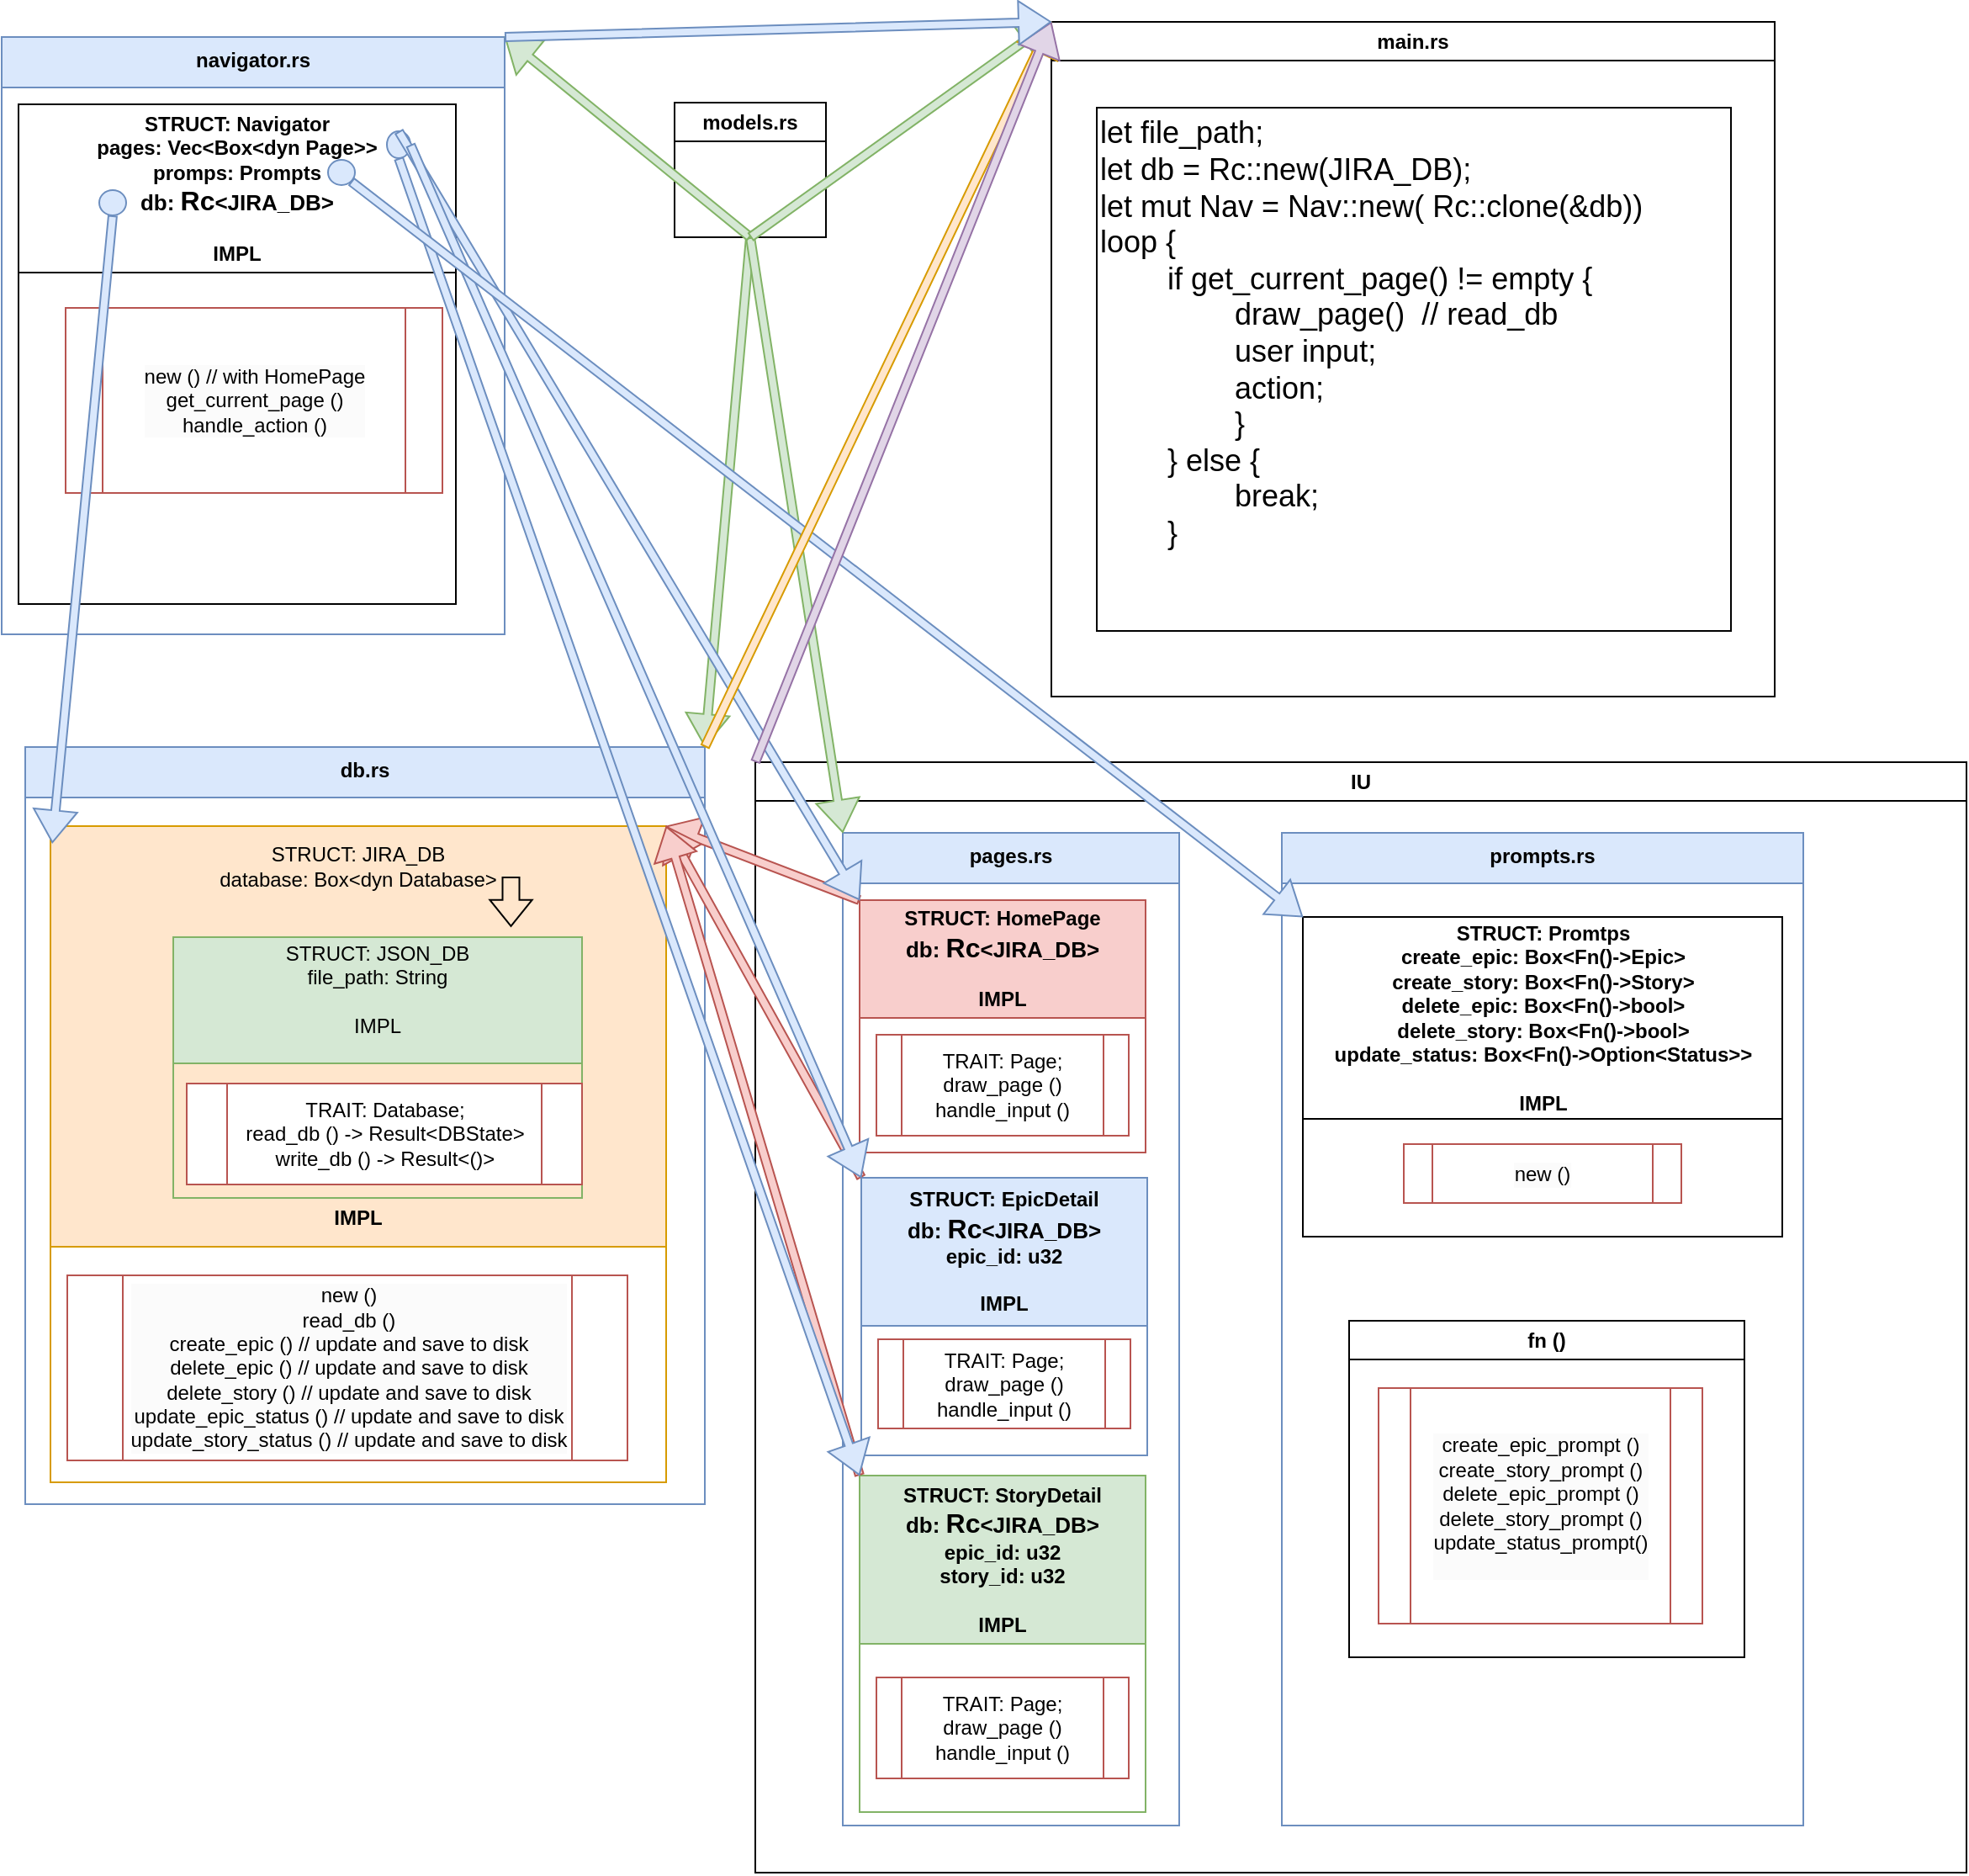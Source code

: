 <mxfile version="24.8.3">
  <diagram name="Page-1" id="rhogTkYvSxt1cELIR85i">
    <mxGraphModel dx="2074" dy="3532" grid="0" gridSize="1" guides="0" tooltips="1" connect="1" arrows="1" fold="1" page="0" pageScale="1" pageWidth="850" pageHeight="1100" math="0" shadow="0">
      <root>
        <mxCell id="0" />
        <mxCell id="1" parent="0" />
        <mxCell id="RtweAaiOnxBnnprJ89-i-14" value="db&lt;span style=&quot;background-color: initial;&quot;&gt;.rs&lt;/span&gt;" style="swimlane;whiteSpace=wrap;html=1;fillColor=#dae8fc;strokeColor=#6c8ebf;startSize=30;align=center;verticalAlign=top;" parent="1" vertex="1">
          <mxGeometry x="67" y="-1736" width="404" height="450" as="geometry">
            <mxRectangle x="287.5" y="100" width="70" height="30" as="alternateBounds" />
          </mxGeometry>
        </mxCell>
        <mxCell id="RtweAaiOnxBnnprJ89-i-12" value="&lt;div&gt;&lt;span style=&quot;background-color: initial;&quot;&gt;STRUCT: JIRA_DB&lt;/span&gt;&lt;/div&gt;&lt;div&gt;&lt;div&gt;database: Box&amp;lt;dyn Database&amp;gt;&lt;/div&gt;&lt;div&gt;&lt;span style=&quot;font-weight: 700;&quot;&gt;&lt;br&gt;&lt;/span&gt;&lt;/div&gt;&lt;div&gt;&lt;span style=&quot;font-weight: 700;&quot;&gt;&lt;br&gt;&lt;/span&gt;&lt;/div&gt;&lt;div&gt;&lt;span style=&quot;font-weight: 700;&quot;&gt;&lt;br&gt;&lt;/span&gt;&lt;/div&gt;&lt;div&gt;&lt;span style=&quot;font-weight: 700;&quot;&gt;&lt;br&gt;&lt;/span&gt;&lt;/div&gt;&lt;div&gt;&lt;span style=&quot;font-weight: 700;&quot;&gt;&lt;br&gt;&lt;/span&gt;&lt;/div&gt;&lt;div&gt;&lt;span style=&quot;font-weight: 700;&quot;&gt;&lt;br&gt;&lt;/span&gt;&lt;/div&gt;&lt;div&gt;&lt;span style=&quot;font-weight: 700;&quot;&gt;&lt;br&gt;&lt;/span&gt;&lt;/div&gt;&lt;div&gt;&lt;span style=&quot;font-weight: 700;&quot;&gt;&lt;br&gt;&lt;/span&gt;&lt;/div&gt;&lt;div&gt;&lt;span style=&quot;font-weight: 700;&quot;&gt;&lt;br&gt;&lt;/span&gt;&lt;/div&gt;&lt;div&gt;&lt;span style=&quot;font-weight: 700;&quot;&gt;&lt;br&gt;&lt;/span&gt;&lt;/div&gt;&lt;div&gt;&lt;span style=&quot;font-weight: 700;&quot;&gt;&lt;br&gt;&lt;/span&gt;&lt;/div&gt;&lt;div&gt;&lt;span style=&quot;font-weight: 700;&quot;&gt;&lt;br&gt;&lt;/span&gt;&lt;/div&gt;&lt;div&gt;&lt;span style=&quot;font-weight: 700;&quot;&gt;&lt;br&gt;&lt;/span&gt;&lt;/div&gt;&lt;div&gt;&lt;span style=&quot;font-weight: 700;&quot;&gt;IMPL&lt;/span&gt;&lt;/div&gt;&lt;/div&gt;" style="swimlane;whiteSpace=wrap;html=1;startSize=250;fillColor=#ffe6cc;strokeColor=#d79b00;fontStyle=0" parent="RtweAaiOnxBnnprJ89-i-14" vertex="1">
          <mxGeometry x="15" y="47" width="366" height="390" as="geometry">
            <mxRectangle x="22.5" y="50" width="210" height="90" as="alternateBounds" />
          </mxGeometry>
        </mxCell>
        <mxCell id="RtweAaiOnxBnnprJ89-i-10" value="&lt;div&gt;&lt;span style=&quot;background-color: initial;&quot;&gt;STRUCT: JSON_DB&lt;/span&gt;&lt;/div&gt;&lt;div&gt;&lt;div&gt;file_path: String&lt;/div&gt;&lt;div&gt;&lt;br&gt;&lt;/div&gt;&lt;div&gt;IMPL&lt;/div&gt;&lt;div&gt;&lt;br style=&quot;&quot;&gt;&lt;/div&gt;&lt;/div&gt;" style="swimlane;whiteSpace=wrap;html=1;startSize=75;fillColor=#d5e8d4;strokeColor=#82b366;fontStyle=0" parent="RtweAaiOnxBnnprJ89-i-12" vertex="1">
          <mxGeometry x="73" y="66" width="243" height="155" as="geometry">
            <mxRectangle x="38.75" y="60" width="150" height="90" as="alternateBounds" />
          </mxGeometry>
        </mxCell>
        <mxCell id="RtweAaiOnxBnnprJ89-i-11" value="&lt;div style=&quot;forced-color-adjust: none; font-family: Helvetica; font-size: 12px; font-style: normal; font-variant-ligatures: normal; font-variant-caps: normal; font-weight: 400; letter-spacing: normal; orphans: 2; text-align: center; text-indent: 0px; text-transform: none; widows: 2; word-spacing: 0px; -webkit-text-stroke-width: 0px; white-space: normal; text-decoration-thickness: initial; text-decoration-style: initial; text-decoration-color: initial;&quot;&gt;TRAIT: Database;&lt;/div&gt;&lt;div style=&quot;forced-color-adjust: none; font-family: Helvetica; font-size: 12px; font-style: normal; font-variant-ligatures: normal; font-variant-caps: normal; font-weight: 400; letter-spacing: normal; orphans: 2; text-align: center; text-indent: 0px; text-transform: none; widows: 2; word-spacing: 0px; -webkit-text-stroke-width: 0px; white-space: normal; text-decoration-thickness: initial; text-decoration-style: initial; text-decoration-color: initial;&quot;&gt;&lt;span style=&quot;forced-color-adjust: none;&quot;&gt;read_db () -&amp;gt;&amp;nbsp;&lt;/span&gt;&lt;span style=&quot;background-color: initial;&quot;&gt;Result&amp;lt;&lt;/span&gt;&lt;span style=&quot;background-color: initial;&quot;&gt;DBState&amp;gt;&lt;/span&gt;&lt;/div&gt;&lt;div style=&quot;forced-color-adjust: none; font-family: Helvetica; font-size: 12px; font-style: normal; font-variant-ligatures: normal; font-variant-caps: normal; font-weight: 400; letter-spacing: normal; orphans: 2; text-align: center; text-indent: 0px; text-transform: none; widows: 2; word-spacing: 0px; -webkit-text-stroke-width: 0px; white-space: normal; text-decoration-thickness: initial; text-decoration-style: initial; text-decoration-color: initial;&quot;&gt;&lt;span style=&quot;forced-color-adjust: none;&quot;&gt;write_db ()&amp;nbsp;&lt;/span&gt;&lt;span style=&quot;background-color: initial;&quot;&gt;-&amp;gt; Result&amp;lt;()&amp;gt;&lt;/span&gt;&lt;/div&gt;" style="shape=process;whiteSpace=wrap;html=1;backgroundOutline=1;fillColor=default;strokeColor=#b85450;fontColor=default;labelBackgroundColor=none;labelBorderColor=none;" parent="RtweAaiOnxBnnprJ89-i-10" vertex="1">
          <mxGeometry x="8" y="87" width="235" height="60" as="geometry" />
        </mxCell>
        <mxCell id="RtweAaiOnxBnnprJ89-i-20" value="&lt;div style=&quot;forced-color-adjust: none; color: rgb(0, 0, 0); font-family: Helvetica; font-size: 12px; font-style: normal; font-variant-ligatures: normal; font-variant-caps: normal; font-weight: 400; letter-spacing: normal; orphans: 2; text-align: center; text-indent: 0px; text-transform: none; widows: 2; word-spacing: 0px; -webkit-text-stroke-width: 0px; white-space: normal; background-color: rgb(251, 251, 251); text-decoration-thickness: initial; text-decoration-style: initial; text-decoration-color: initial;&quot;&gt;&lt;span style=&quot;background-color: initial;&quot;&gt;new&amp;nbsp;&lt;/span&gt;&lt;span style=&quot;background-color: initial;&quot;&gt;()&lt;/span&gt;&lt;/div&gt;&lt;div style=&quot;forced-color-adjust: none; color: rgb(0, 0, 0); font-family: Helvetica; font-size: 12px; font-style: normal; font-variant-ligatures: normal; font-variant-caps: normal; font-weight: 400; letter-spacing: normal; orphans: 2; text-align: center; text-indent: 0px; text-transform: none; widows: 2; word-spacing: 0px; -webkit-text-stroke-width: 0px; white-space: normal; background-color: rgb(251, 251, 251); text-decoration-thickness: initial; text-decoration-style: initial; text-decoration-color: initial;&quot;&gt;&lt;span style=&quot;forced-color-adjust: none; background-color: initial;&quot;&gt;read_db&amp;nbsp;&lt;/span&gt;&lt;span style=&quot;background-color: initial;&quot;&gt;()&lt;/span&gt;&lt;/div&gt;&lt;div style=&quot;forced-color-adjust: none; color: rgb(0, 0, 0); font-family: Helvetica; font-size: 12px; font-style: normal; font-variant-ligatures: normal; font-variant-caps: normal; font-weight: 400; letter-spacing: normal; orphans: 2; text-align: center; text-indent: 0px; text-transform: none; widows: 2; word-spacing: 0px; -webkit-text-stroke-width: 0px; white-space: normal; background-color: rgb(251, 251, 251); text-decoration-thickness: initial; text-decoration-style: initial; text-decoration-color: initial;&quot;&gt;&lt;span style=&quot;forced-color-adjust: none; background-color: initial;&quot;&gt;create_epic&amp;nbsp;&lt;/span&gt;&lt;span style=&quot;background-color: initial;&quot;&gt;() // update and save to disk&lt;/span&gt;&lt;/div&gt;&lt;div style=&quot;forced-color-adjust: none; color: rgb(0, 0, 0); font-family: Helvetica; font-size: 12px; font-style: normal; font-variant-ligatures: normal; font-variant-caps: normal; font-weight: 400; letter-spacing: normal; orphans: 2; text-align: center; text-indent: 0px; text-transform: none; widows: 2; word-spacing: 0px; -webkit-text-stroke-width: 0px; white-space: normal; background-color: rgb(251, 251, 251); text-decoration-thickness: initial; text-decoration-style: initial; text-decoration-color: initial;&quot;&gt;&lt;span style=&quot;forced-color-adjust: none; background-color: initial;&quot;&gt;delete_epic&amp;nbsp;&lt;/span&gt;&lt;span style=&quot;background-color: initial;&quot;&gt;() //&amp;nbsp;&lt;/span&gt;&lt;span style=&quot;background-color: initial;&quot;&gt;update and save to disk&lt;/span&gt;&lt;/div&gt;&lt;div style=&quot;forced-color-adjust: none; color: rgb(0, 0, 0); font-family: Helvetica; font-size: 12px; font-style: normal; font-variant-ligatures: normal; font-variant-caps: normal; font-weight: 400; letter-spacing: normal; orphans: 2; text-align: center; text-indent: 0px; text-transform: none; widows: 2; word-spacing: 0px; -webkit-text-stroke-width: 0px; white-space: normal; background-color: rgb(251, 251, 251); text-decoration-thickness: initial; text-decoration-style: initial; text-decoration-color: initial;&quot;&gt;&lt;span style=&quot;forced-color-adjust: none; background-color: initial;&quot;&gt;delete_story&amp;nbsp;&lt;/span&gt;&lt;span style=&quot;background-color: initial;&quot;&gt;() //&amp;nbsp;&lt;/span&gt;&lt;span style=&quot;background-color: initial;&quot;&gt;update and save to disk&lt;/span&gt;&lt;/div&gt;&lt;div style=&quot;forced-color-adjust: none; color: rgb(0, 0, 0); font-family: Helvetica; font-size: 12px; font-style: normal; font-variant-ligatures: normal; font-variant-caps: normal; font-weight: 400; letter-spacing: normal; orphans: 2; text-align: center; text-indent: 0px; text-transform: none; widows: 2; word-spacing: 0px; -webkit-text-stroke-width: 0px; white-space: normal; background-color: rgb(251, 251, 251); text-decoration-thickness: initial; text-decoration-style: initial; text-decoration-color: initial;&quot;&gt;&lt;span style=&quot;forced-color-adjust: none; background-color: initial;&quot;&gt;update_epic_status&amp;nbsp;&lt;/span&gt;&lt;span style=&quot;background-color: initial;&quot;&gt;() //&amp;nbsp;&lt;/span&gt;&lt;span style=&quot;background-color: initial;&quot;&gt;update and save to disk&lt;/span&gt;&lt;/div&gt;&lt;div style=&quot;forced-color-adjust: none; color: rgb(0, 0, 0); font-family: Helvetica; font-size: 12px; font-style: normal; font-variant-ligatures: normal; font-variant-caps: normal; font-weight: 400; letter-spacing: normal; orphans: 2; text-align: center; text-indent: 0px; text-transform: none; widows: 2; word-spacing: 0px; -webkit-text-stroke-width: 0px; white-space: normal; background-color: rgb(251, 251, 251); text-decoration-thickness: initial; text-decoration-style: initial; text-decoration-color: initial;&quot;&gt;&lt;span style=&quot;forced-color-adjust: none; background-color: initial;&quot;&gt;update_story_status&amp;nbsp;&lt;/span&gt;&lt;span style=&quot;background-color: initial;&quot;&gt;()&amp;nbsp;&lt;/span&gt;&lt;span style=&quot;background-color: initial;&quot;&gt;//&amp;nbsp;&lt;/span&gt;&lt;span style=&quot;background-color: initial;&quot;&gt;update and save to disk&lt;/span&gt;&lt;/div&gt;" style="shape=process;whiteSpace=wrap;html=1;backgroundOutline=1;fillColor=none;strokeColor=#b85450;" parent="RtweAaiOnxBnnprJ89-i-12" vertex="1">
          <mxGeometry x="10" y="267" width="333" height="110" as="geometry" />
        </mxCell>
        <mxCell id="RtweAaiOnxBnnprJ89-i-24" value="" style="shape=flexArrow;endArrow=classic;html=1;rounded=0;endWidth=14.167;endSize=4.892;" parent="RtweAaiOnxBnnprJ89-i-12" edge="1">
          <mxGeometry width="50" height="50" relative="1" as="geometry">
            <mxPoint x="273.75" y="30" as="sourcePoint" />
            <mxPoint x="273.75" y="60" as="targetPoint" />
          </mxGeometry>
        </mxCell>
        <mxCell id="RtweAaiOnxBnnprJ89-i-41" value="&lt;span style=&quot;background-color: initial;&quot;&gt;navigator.rs&lt;/span&gt;" style="swimlane;whiteSpace=wrap;html=1;fillColor=#dae8fc;strokeColor=#6c8ebf;startSize=30;align=center;verticalAlign=top;" parent="1" vertex="1">
          <mxGeometry x="53" y="-2158" width="299" height="355" as="geometry">
            <mxRectangle x="287.5" y="100" width="70" height="30" as="alternateBounds" />
          </mxGeometry>
        </mxCell>
        <mxCell id="RtweAaiOnxBnnprJ89-i-42" value="STRUCT: Navigator&lt;div&gt;pages: Vec&amp;lt;Box&amp;lt;dyn Page&amp;gt;&amp;gt;&lt;/div&gt;&lt;div&gt;promps: Prompts&lt;/div&gt;&lt;div style=&quot;&quot;&gt;&lt;span style=&quot;font-size: 13px;&quot;&gt;db: &lt;/span&gt;&lt;font style=&quot;font-size: 16px;&quot;&gt;Rc&lt;/font&gt;&lt;span style=&quot;font-size: 13px;&quot;&gt;&amp;lt;JIRA_DB&amp;gt;&lt;/span&gt;&lt;/div&gt;&lt;div&gt;&lt;br&gt;&lt;/div&gt;&lt;div&gt;IMPL&lt;/div&gt;" style="swimlane;whiteSpace=wrap;html=1;startSize=100;" parent="RtweAaiOnxBnnprJ89-i-41" vertex="1">
          <mxGeometry x="10" y="40" width="260" height="297" as="geometry" />
        </mxCell>
        <mxCell id="HwWQXn4arIi9w6ebfs8w-24" value="" style="ellipse;whiteSpace=wrap;html=1;fillColor=#dae8fc;strokeColor=#6c8ebf;" parent="RtweAaiOnxBnnprJ89-i-42" vertex="1">
          <mxGeometry x="219" y="16" width="14" height="16" as="geometry" />
        </mxCell>
        <mxCell id="HwWQXn4arIi9w6ebfs8w-25" value="" style="ellipse;whiteSpace=wrap;html=1;fillColor=#dae8fc;strokeColor=#6c8ebf;" parent="RtweAaiOnxBnnprJ89-i-42" vertex="1">
          <mxGeometry x="48" y="51" width="16" height="15" as="geometry" />
        </mxCell>
        <mxCell id="HwWQXn4arIi9w6ebfs8w-29" value="" style="ellipse;whiteSpace=wrap;html=1;fillColor=#dae8fc;strokeColor=#6c8ebf;" parent="RtweAaiOnxBnnprJ89-i-42" vertex="1">
          <mxGeometry x="184" y="33" width="16" height="15" as="geometry" />
        </mxCell>
        <mxCell id="HwWQXn4arIi9w6ebfs8w-32" value="&lt;div style=&quot;forced-color-adjust: none; color: rgb(0, 0, 0); font-family: Helvetica; font-size: 12px; font-style: normal; font-variant-ligatures: normal; font-variant-caps: normal; font-weight: 400; letter-spacing: normal; orphans: 2; text-align: center; text-indent: 0px; text-transform: none; widows: 2; word-spacing: 0px; -webkit-text-stroke-width: 0px; white-space: normal; background-color: rgb(251, 251, 251); text-decoration-thickness: initial; text-decoration-style: initial; text-decoration-color: initial;&quot;&gt;&lt;span style=&quot;background-color: initial;&quot;&gt;new&amp;nbsp;&lt;/span&gt;&lt;span style=&quot;background-color: initial;&quot;&gt;() //&amp;nbsp;&lt;/span&gt;&lt;span style=&quot;background-color: initial;&quot;&gt;with HomePage&lt;/span&gt;&lt;/div&gt;&lt;div style=&quot;forced-color-adjust: none; color: rgb(0, 0, 0); font-family: Helvetica; font-size: 12px; font-style: normal; font-variant-ligatures: normal; font-variant-caps: normal; font-weight: 400; letter-spacing: normal; orphans: 2; text-align: center; text-indent: 0px; text-transform: none; widows: 2; word-spacing: 0px; -webkit-text-stroke-width: 0px; white-space: normal; background-color: rgb(251, 251, 251); text-decoration-thickness: initial; text-decoration-style: initial; text-decoration-color: initial;&quot;&gt;&lt;span style=&quot;forced-color-adjust: none; background-color: initial;&quot;&gt;get_current_page&amp;nbsp;&lt;/span&gt;&lt;span style=&quot;background-color: initial;&quot;&gt;()&lt;/span&gt;&lt;/div&gt;&lt;div style=&quot;forced-color-adjust: none; color: rgb(0, 0, 0); font-family: Helvetica; font-size: 12px; font-style: normal; font-variant-ligatures: normal; font-variant-caps: normal; font-weight: 400; letter-spacing: normal; orphans: 2; text-align: center; text-indent: 0px; text-transform: none; widows: 2; word-spacing: 0px; -webkit-text-stroke-width: 0px; white-space: normal; background-color: rgb(251, 251, 251); text-decoration-thickness: initial; text-decoration-style: initial; text-decoration-color: initial;&quot;&gt;&lt;span style=&quot;forced-color-adjust: none; background-color: initial;&quot;&gt;handle_action&amp;nbsp;&lt;/span&gt;&lt;span style=&quot;background-color: initial;&quot;&gt;()&lt;/span&gt;&lt;/div&gt;" style="shape=process;whiteSpace=wrap;html=1;backgroundOutline=1;fillColor=none;strokeColor=#b85450;" parent="RtweAaiOnxBnnprJ89-i-42" vertex="1">
          <mxGeometry x="28" y="121" width="224" height="110" as="geometry" />
        </mxCell>
        <mxCell id="RtweAaiOnxBnnprJ89-i-54" value="IU" style="swimlane;whiteSpace=wrap;html=1;" parent="1" vertex="1">
          <mxGeometry x="501" y="-1727" width="720" height="660" as="geometry" />
        </mxCell>
        <mxCell id="RtweAaiOnxBnnprJ89-i-25" value="&lt;span style=&quot;background-color: initial;&quot;&gt;pages.rs&lt;/span&gt;" style="swimlane;whiteSpace=wrap;html=1;fillColor=#dae8fc;strokeColor=#6c8ebf;startSize=30;align=center;verticalAlign=top;" parent="RtweAaiOnxBnnprJ89-i-54" vertex="1">
          <mxGeometry x="52" y="42" width="200" height="590" as="geometry">
            <mxRectangle x="287.5" y="100" width="70" height="30" as="alternateBounds" />
          </mxGeometry>
        </mxCell>
        <mxCell id="RtweAaiOnxBnnprJ89-i-31" value="STRUCT: HomePage&lt;div style=&quot;&quot;&gt;&lt;span style=&quot;font-size: 13px;&quot;&gt;db: &lt;/span&gt;&lt;font style=&quot;font-size: 16px;&quot;&gt;Rc&lt;/font&gt;&lt;span style=&quot;font-size: 13px;&quot;&gt;&amp;lt;JIRA_DB&amp;gt;&lt;/span&gt;&lt;/div&gt;&lt;div&gt;&lt;br&gt;&lt;/div&gt;&lt;div&gt;IMPL&lt;/div&gt;" style="swimlane;whiteSpace=wrap;html=1;startSize=70;fillColor=#f8cecc;strokeColor=#b85450;" parent="RtweAaiOnxBnnprJ89-i-25" vertex="1">
          <mxGeometry x="10" y="40" width="170" height="150" as="geometry" />
        </mxCell>
        <mxCell id="RtweAaiOnxBnnprJ89-i-32" value="&lt;div style=&quot;forced-color-adjust: none; font-family: Helvetica; font-size: 12px; font-style: normal; font-variant-ligatures: normal; font-variant-caps: normal; font-weight: 400; letter-spacing: normal; orphans: 2; text-align: center; text-indent: 0px; text-transform: none; widows: 2; word-spacing: 0px; -webkit-text-stroke-width: 0px; white-space: normal; text-decoration-thickness: initial; text-decoration-style: initial; text-decoration-color: initial;&quot;&gt;TRAIT: Page;&lt;/div&gt;&lt;div style=&quot;forced-color-adjust: none; font-family: Helvetica; font-size: 12px; font-style: normal; font-variant-ligatures: normal; font-variant-caps: normal; font-weight: 400; letter-spacing: normal; orphans: 2; text-align: center; text-indent: 0px; text-transform: none; widows: 2; word-spacing: 0px; -webkit-text-stroke-width: 0px; white-space: normal; text-decoration-thickness: initial; text-decoration-style: initial; text-decoration-color: initial;&quot;&gt;&lt;span style=&quot;forced-color-adjust: none;&quot;&gt;draw_page ()&lt;/span&gt;&lt;/div&gt;&lt;div style=&quot;forced-color-adjust: none; font-family: Helvetica; font-size: 12px; font-style: normal; font-variant-ligatures: normal; font-variant-caps: normal; font-weight: 400; letter-spacing: normal; orphans: 2; text-align: center; text-indent: 0px; text-transform: none; widows: 2; word-spacing: 0px; -webkit-text-stroke-width: 0px; white-space: normal; text-decoration-thickness: initial; text-decoration-style: initial; text-decoration-color: initial;&quot;&gt;&lt;span style=&quot;forced-color-adjust: none;&quot;&gt;&lt;span style=&quot;background-color: initial;&quot;&gt;handle_input&lt;/span&gt;&amp;nbsp;()&lt;/span&gt;&lt;/div&gt;" style="shape=process;whiteSpace=wrap;html=1;backgroundOutline=1;fillColor=none;strokeColor=#b85450;fontColor=default;labelBackgroundColor=none;labelBorderColor=none;" parent="RtweAaiOnxBnnprJ89-i-31" vertex="1">
          <mxGeometry x="10" y="80" width="150" height="60" as="geometry" />
        </mxCell>
        <mxCell id="RtweAaiOnxBnnprJ89-i-34" value="STRUCT: EpicDetail&lt;div style=&quot;&quot;&gt;&lt;span style=&quot;font-size: 13px;&quot;&gt;db: &lt;/span&gt;&lt;font style=&quot;font-size: 16px;&quot;&gt;Rc&lt;/font&gt;&lt;span style=&quot;font-size: 13px;&quot;&gt;&amp;lt;JIRA_DB&amp;gt;&lt;/span&gt;&lt;/div&gt;&lt;div&gt;epic_id: u32&lt;/div&gt;&lt;div&gt;&lt;br&gt;&lt;/div&gt;&lt;div&gt;IMPL&lt;/div&gt;" style="swimlane;whiteSpace=wrap;html=1;startSize=88;fillColor=#dae8fc;strokeColor=#6c8ebf;" parent="RtweAaiOnxBnnprJ89-i-25" vertex="1">
          <mxGeometry x="11" y="205" width="170" height="165" as="geometry" />
        </mxCell>
        <mxCell id="RtweAaiOnxBnnprJ89-i-35" value="&lt;div style=&quot;forced-color-adjust: none; font-family: Helvetica; font-size: 12px; font-style: normal; font-variant-ligatures: normal; font-variant-caps: normal; font-weight: 400; letter-spacing: normal; orphans: 2; text-align: center; text-indent: 0px; text-transform: none; widows: 2; word-spacing: 0px; -webkit-text-stroke-width: 0px; white-space: normal; text-decoration-thickness: initial; text-decoration-style: initial; text-decoration-color: initial;&quot;&gt;TRAIT: Page;&lt;/div&gt;&lt;div style=&quot;forced-color-adjust: none; font-family: Helvetica; font-size: 12px; font-style: normal; font-variant-ligatures: normal; font-variant-caps: normal; font-weight: 400; letter-spacing: normal; orphans: 2; text-align: center; text-indent: 0px; text-transform: none; widows: 2; word-spacing: 0px; -webkit-text-stroke-width: 0px; white-space: normal; text-decoration-thickness: initial; text-decoration-style: initial; text-decoration-color: initial;&quot;&gt;&lt;span style=&quot;forced-color-adjust: none;&quot;&gt;draw_page ()&lt;/span&gt;&lt;/div&gt;&lt;div style=&quot;forced-color-adjust: none; font-family: Helvetica; font-size: 12px; font-style: normal; font-variant-ligatures: normal; font-variant-caps: normal; font-weight: 400; letter-spacing: normal; orphans: 2; text-align: center; text-indent: 0px; text-transform: none; widows: 2; word-spacing: 0px; -webkit-text-stroke-width: 0px; white-space: normal; text-decoration-thickness: initial; text-decoration-style: initial; text-decoration-color: initial;&quot;&gt;&lt;span style=&quot;forced-color-adjust: none;&quot;&gt;&lt;span style=&quot;background-color: initial;&quot;&gt;handle_input&lt;/span&gt;&amp;nbsp;()&lt;/span&gt;&lt;/div&gt;" style="shape=process;whiteSpace=wrap;html=1;backgroundOutline=1;fillColor=none;strokeColor=#b85450;fontColor=default;labelBackgroundColor=none;labelBorderColor=none;" parent="RtweAaiOnxBnnprJ89-i-34" vertex="1">
          <mxGeometry x="10" y="96" width="150" height="53" as="geometry" />
        </mxCell>
        <mxCell id="RtweAaiOnxBnnprJ89-i-36" value="STRUCT: StoryDetail&lt;div style=&quot;&quot;&gt;&lt;span style=&quot;font-size: 13px;&quot;&gt;db: &lt;/span&gt;&lt;font style=&quot;font-size: 16px;&quot;&gt;Rc&lt;/font&gt;&lt;span style=&quot;font-size: 13px;&quot;&gt;&amp;lt;JIRA_DB&amp;gt;&lt;/span&gt;&lt;/div&gt;&lt;div&gt;epic_id: u32&lt;/div&gt;&lt;div&gt;story_id: u32&lt;/div&gt;&lt;div&gt;&lt;br&gt;&lt;/div&gt;&lt;div&gt;IMPL&lt;/div&gt;" style="swimlane;whiteSpace=wrap;html=1;startSize=100;fillColor=#d5e8d4;strokeColor=#82b366;" parent="RtweAaiOnxBnnprJ89-i-25" vertex="1">
          <mxGeometry x="10" y="382" width="170" height="200" as="geometry" />
        </mxCell>
        <mxCell id="RtweAaiOnxBnnprJ89-i-37" value="&lt;div style=&quot;forced-color-adjust: none; font-family: Helvetica; font-size: 12px; font-style: normal; font-variant-ligatures: normal; font-variant-caps: normal; font-weight: 400; letter-spacing: normal; orphans: 2; text-align: center; text-indent: 0px; text-transform: none; widows: 2; word-spacing: 0px; -webkit-text-stroke-width: 0px; white-space: normal; text-decoration-thickness: initial; text-decoration-style: initial; text-decoration-color: initial;&quot;&gt;TRAIT: Page;&lt;/div&gt;&lt;div style=&quot;forced-color-adjust: none; font-family: Helvetica; font-size: 12px; font-style: normal; font-variant-ligatures: normal; font-variant-caps: normal; font-weight: 400; letter-spacing: normal; orphans: 2; text-align: center; text-indent: 0px; text-transform: none; widows: 2; word-spacing: 0px; -webkit-text-stroke-width: 0px; white-space: normal; text-decoration-thickness: initial; text-decoration-style: initial; text-decoration-color: initial;&quot;&gt;&lt;span style=&quot;forced-color-adjust: none;&quot;&gt;draw_page ()&lt;/span&gt;&lt;/div&gt;&lt;div style=&quot;forced-color-adjust: none; font-family: Helvetica; font-size: 12px; font-style: normal; font-variant-ligatures: normal; font-variant-caps: normal; font-weight: 400; letter-spacing: normal; orphans: 2; text-align: center; text-indent: 0px; text-transform: none; widows: 2; word-spacing: 0px; -webkit-text-stroke-width: 0px; white-space: normal; text-decoration-thickness: initial; text-decoration-style: initial; text-decoration-color: initial;&quot;&gt;&lt;span style=&quot;forced-color-adjust: none;&quot;&gt;&lt;span style=&quot;background-color: initial;&quot;&gt;handle_input&lt;/span&gt;&amp;nbsp;()&lt;/span&gt;&lt;/div&gt;" style="shape=process;whiteSpace=wrap;html=1;backgroundOutline=1;fillColor=none;strokeColor=#b85450;fontColor=default;labelBackgroundColor=none;labelBorderColor=none;" parent="RtweAaiOnxBnnprJ89-i-36" vertex="1">
          <mxGeometry x="10" y="120" width="150" height="60" as="geometry" />
        </mxCell>
        <mxCell id="RtweAaiOnxBnnprJ89-i-48" value="&lt;span style=&quot;background-color: initial;&quot;&gt;prompts.rs&lt;/span&gt;" style="swimlane;whiteSpace=wrap;html=1;fillColor=#dae8fc;strokeColor=#6c8ebf;startSize=30;align=center;verticalAlign=top;" parent="RtweAaiOnxBnnprJ89-i-54" vertex="1">
          <mxGeometry x="313" y="42" width="310" height="590" as="geometry">
            <mxRectangle x="287.5" y="100" width="70" height="30" as="alternateBounds" />
          </mxGeometry>
        </mxCell>
        <mxCell id="RtweAaiOnxBnnprJ89-i-52" value="STRUCT: Promtps&lt;div&gt;create_epic: Box&amp;lt;Fn()-&amp;gt;Epic&amp;gt;&lt;/div&gt;&lt;div&gt;create_story: Box&amp;lt;Fn()&lt;span style=&quot;background-color: initial;&quot;&gt;-&amp;gt;Story&lt;/span&gt;&lt;span style=&quot;background-color: initial;&quot;&gt;&amp;gt;&lt;/span&gt;&lt;/div&gt;&lt;div&gt;delete_epic: Box&amp;lt;Fn()&lt;span style=&quot;background-color: initial;&quot;&gt;-&amp;gt;bool&lt;/span&gt;&lt;span style=&quot;background-color: initial;&quot;&gt;&amp;gt;&lt;/span&gt;&lt;/div&gt;&lt;div&gt;delete_story: Box&amp;lt;Fn()&lt;span style=&quot;background-color: initial;&quot;&gt;-&amp;gt;bool&lt;/span&gt;&lt;span style=&quot;background-color: initial;&quot;&gt;&amp;gt;&lt;/span&gt;&lt;/div&gt;&lt;div&gt;update_status: Box&amp;lt;Fn()&lt;span style=&quot;background-color: initial;&quot;&gt;-&amp;gt;Option&amp;lt;Status&amp;gt;&lt;/span&gt;&lt;span style=&quot;background-color: initial;&quot;&gt;&amp;gt;&lt;/span&gt;&lt;/div&gt;&lt;div&gt;&lt;br&gt;&lt;/div&gt;&lt;div&gt;IMPL&lt;/div&gt;" style="swimlane;whiteSpace=wrap;html=1;startSize=120;" parent="RtweAaiOnxBnnprJ89-i-48" vertex="1">
          <mxGeometry x="12.5" y="50" width="285" height="190" as="geometry" />
        </mxCell>
        <mxCell id="RtweAaiOnxBnnprJ89-i-55" value="&lt;div style=&quot;forced-color-adjust: none; color: rgb(0, 0, 0); font-family: Helvetica; font-size: 12px; font-style: normal; font-variant-ligatures: normal; font-variant-caps: normal; font-weight: 400; letter-spacing: normal; orphans: 2; text-align: center; text-indent: 0px; text-transform: none; widows: 2; word-spacing: 0px; -webkit-text-stroke-width: 0px; white-space: normal; background-color: rgb(251, 251, 251); text-decoration-thickness: initial; text-decoration-style: initial; text-decoration-color: initial;&quot;&gt;&lt;span style=&quot;background-color: initial;&quot;&gt;new&amp;nbsp;&lt;/span&gt;&lt;span style=&quot;background-color: initial;&quot;&gt;()&lt;/span&gt;&lt;/div&gt;" style="shape=process;whiteSpace=wrap;html=1;backgroundOutline=1;fillColor=none;strokeColor=#b85450;" parent="RtweAaiOnxBnnprJ89-i-52" vertex="1">
          <mxGeometry x="60" y="135" width="165" height="35" as="geometry" />
        </mxCell>
        <mxCell id="RtweAaiOnxBnnprJ89-i-57" value="fn ()" style="swimlane;whiteSpace=wrap;html=1;" parent="RtweAaiOnxBnnprJ89-i-48" vertex="1">
          <mxGeometry x="40" y="290" width="235" height="200" as="geometry" />
        </mxCell>
        <mxCell id="RtweAaiOnxBnnprJ89-i-56" value="&lt;div style=&quot;forced-color-adjust: none; color: rgb(0, 0, 0); font-family: Helvetica; font-size: 12px; font-style: normal; font-variant-ligatures: normal; font-variant-caps: normal; font-weight: 400; letter-spacing: normal; orphans: 2; text-align: center; text-indent: 0px; text-transform: none; widows: 2; word-spacing: 0px; -webkit-text-stroke-width: 0px; white-space: normal; background-color: rgb(251, 251, 251); text-decoration-thickness: initial; text-decoration-style: initial; text-decoration-color: initial;&quot;&gt;create_epic_prompt ()&lt;/div&gt;&lt;div style=&quot;forced-color-adjust: none; color: rgb(0, 0, 0); font-family: Helvetica; font-size: 12px; font-style: normal; font-variant-ligatures: normal; font-variant-caps: normal; font-weight: 400; letter-spacing: normal; orphans: 2; text-align: center; text-indent: 0px; text-transform: none; widows: 2; word-spacing: 0px; -webkit-text-stroke-width: 0px; white-space: normal; background-color: rgb(251, 251, 251); text-decoration-thickness: initial; text-decoration-style: initial; text-decoration-color: initial;&quot;&gt;create_story_prompt ()&lt;/div&gt;&lt;div style=&quot;forced-color-adjust: none; color: rgb(0, 0, 0); font-family: Helvetica; font-size: 12px; font-style: normal; font-variant-ligatures: normal; font-variant-caps: normal; font-weight: 400; letter-spacing: normal; orphans: 2; text-align: center; text-indent: 0px; text-transform: none; widows: 2; word-spacing: 0px; -webkit-text-stroke-width: 0px; white-space: normal; background-color: rgb(251, 251, 251); text-decoration-thickness: initial; text-decoration-style: initial; text-decoration-color: initial;&quot;&gt;delete_epic_prompt ()&lt;/div&gt;&lt;div style=&quot;forced-color-adjust: none; color: rgb(0, 0, 0); font-family: Helvetica; font-size: 12px; font-style: normal; font-variant-ligatures: normal; font-variant-caps: normal; font-weight: 400; letter-spacing: normal; orphans: 2; text-align: center; text-indent: 0px; text-transform: none; widows: 2; word-spacing: 0px; -webkit-text-stroke-width: 0px; white-space: normal; background-color: rgb(251, 251, 251); text-decoration-thickness: initial; text-decoration-style: initial; text-decoration-color: initial;&quot;&gt;&lt;span style=&quot;background-color: initial;&quot;&gt;delete&lt;/span&gt;_story_prompt ()&lt;/div&gt;&lt;div style=&quot;forced-color-adjust: none; orphans: 2; text-align: center; text-indent: 0px; widows: 2; background-color: rgb(251, 251, 251); text-decoration-thickness: initial; text-decoration-style: initial; text-decoration-color: initial;&quot;&gt;update_status_prompt()&lt;/div&gt;&lt;div style=&quot;forced-color-adjust: none; color: rgb(0, 0, 0); font-family: Helvetica; font-size: 12px; font-style: normal; font-variant-ligatures: normal; font-variant-caps: normal; font-weight: 400; letter-spacing: normal; orphans: 2; text-align: center; text-indent: 0px; text-transform: none; widows: 2; word-spacing: 0px; -webkit-text-stroke-width: 0px; white-space: normal; background-color: rgb(251, 251, 251); text-decoration-thickness: initial; text-decoration-style: initial; text-decoration-color: initial;&quot;&gt;&lt;br&gt;&lt;/div&gt;" style="shape=process;whiteSpace=wrap;html=1;backgroundOutline=1;fillColor=none;strokeColor=#b85450;" parent="RtweAaiOnxBnnprJ89-i-57" vertex="1">
          <mxGeometry x="17.5" y="40" width="192.5" height="140" as="geometry" />
        </mxCell>
        <mxCell id="RtweAaiOnxBnnprJ89-i-19" value="models.rs" style="swimlane;whiteSpace=wrap;html=1;" parent="1" vertex="1">
          <mxGeometry x="453" y="-2119" width="90" height="80" as="geometry" />
        </mxCell>
        <mxCell id="RtweAaiOnxBnnprJ89-i-21" value="" style="shape=flexArrow;endArrow=classic;html=1;rounded=0;exitX=0.5;exitY=1;exitDx=0;exitDy=0;entryX=1;entryY=0;entryDx=0;entryDy=0;fontSize=8;strokeWidth=1;fillColor=#d5e8d4;startSize=6;width=5;strokeColor=#82b366;" parent="1" source="RtweAaiOnxBnnprJ89-i-19" target="RtweAaiOnxBnnprJ89-i-14" edge="1">
          <mxGeometry width="50" height="50" relative="1" as="geometry">
            <mxPoint x="406" y="-1462" as="sourcePoint" />
            <mxPoint x="456" y="-1512" as="targetPoint" />
          </mxGeometry>
        </mxCell>
        <mxCell id="RtweAaiOnxBnnprJ89-i-33" value="" style="shape=flexArrow;endArrow=classic;html=1;rounded=0;exitX=0;exitY=0;exitDx=0;exitDy=0;entryX=1;entryY=0;entryDx=0;entryDy=0;fontSize=8;strokeWidth=1;fillColor=#f8cecc;startSize=6;width=5;strokeColor=#b85450;" parent="1" source="RtweAaiOnxBnnprJ89-i-31" target="RtweAaiOnxBnnprJ89-i-12" edge="1">
          <mxGeometry width="50" height="50" relative="1" as="geometry">
            <mxPoint x="406" y="-1462" as="sourcePoint" />
            <mxPoint x="456" y="-1512" as="targetPoint" />
          </mxGeometry>
        </mxCell>
        <mxCell id="RtweAaiOnxBnnprJ89-i-40" value="" style="shape=flexArrow;endArrow=classic;html=1;rounded=0;exitX=0;exitY=0;exitDx=0;exitDy=0;entryX=1;entryY=0;entryDx=0;entryDy=0;fontSize=8;strokeWidth=1;fillColor=#f8cecc;startSize=6;width=5;strokeColor=#b85450;" parent="1" source="RtweAaiOnxBnnprJ89-i-34" target="RtweAaiOnxBnnprJ89-i-12" edge="1">
          <mxGeometry width="50" height="50" relative="1" as="geometry">
            <mxPoint x="629" y="-1641" as="sourcePoint" />
            <mxPoint x="246" y="-1522" as="targetPoint" />
          </mxGeometry>
        </mxCell>
        <mxCell id="RtweAaiOnxBnnprJ89-i-39" value="" style="shape=flexArrow;endArrow=classic;html=1;rounded=0;entryX=1;entryY=0;entryDx=0;entryDy=0;exitX=0;exitY=0;exitDx=0;exitDy=0;fontSize=8;strokeWidth=1;fillColor=#f8cecc;startSize=6;width=5;strokeColor=#b85450;" parent="1" source="RtweAaiOnxBnnprJ89-i-36" target="RtweAaiOnxBnnprJ89-i-12" edge="1">
          <mxGeometry width="50" height="50" relative="1" as="geometry">
            <mxPoint x="350.63" y="-1288.25" as="sourcePoint" />
            <mxPoint x="145.997" y="-1195.75" as="targetPoint" />
          </mxGeometry>
        </mxCell>
        <mxCell id="RtweAaiOnxBnnprJ89-i-38" value="" style="shape=flexArrow;endArrow=classic;html=1;rounded=0;exitX=0.5;exitY=1;exitDx=0;exitDy=0;entryX=0;entryY=0;entryDx=0;entryDy=0;fontSize=8;strokeWidth=1;fillColor=#d5e8d4;startSize=6;width=5;strokeColor=#82b366;" parent="1" source="RtweAaiOnxBnnprJ89-i-19" target="RtweAaiOnxBnnprJ89-i-25" edge="1">
          <mxGeometry width="50" height="50" relative="1" as="geometry">
            <mxPoint x="406" y="-1462" as="sourcePoint" />
            <mxPoint x="496" y="-1832" as="targetPoint" />
          </mxGeometry>
        </mxCell>
        <mxCell id="HwWQXn4arIi9w6ebfs8w-18" value="" style="shape=flexArrow;endArrow=classic;html=1;rounded=0;entryX=0;entryY=0;entryDx=0;entryDy=0;fontSize=8;strokeWidth=1;fillColor=#dae8fc;startSize=6;width=5;exitX=0.5;exitY=0;exitDx=0;exitDy=0;strokeColor=#6c8ebf;" parent="1" source="HwWQXn4arIi9w6ebfs8w-24" target="RtweAaiOnxBnnprJ89-i-31" edge="1">
          <mxGeometry width="50" height="50" relative="1" as="geometry">
            <mxPoint x="225" y="-1858" as="sourcePoint" />
            <mxPoint x="514" y="-1881" as="targetPoint" />
          </mxGeometry>
        </mxCell>
        <mxCell id="HwWQXn4arIi9w6ebfs8w-19" value="" style="shape=flexArrow;endArrow=classic;html=1;rounded=0;entryX=0;entryY=0;entryDx=0;entryDy=0;fontSize=8;strokeWidth=1;fillColor=#dae8fc;startSize=6;width=5;exitX=1;exitY=0.5;exitDx=0;exitDy=0;strokeColor=#6c8ebf;" parent="1" source="HwWQXn4arIi9w6ebfs8w-24" target="RtweAaiOnxBnnprJ89-i-34" edge="1">
          <mxGeometry width="50" height="50" relative="1" as="geometry">
            <mxPoint x="226" y="-1857" as="sourcePoint" />
            <mxPoint x="515" y="-1880" as="targetPoint" />
          </mxGeometry>
        </mxCell>
        <mxCell id="HwWQXn4arIi9w6ebfs8w-20" value="" style="shape=flexArrow;endArrow=classic;html=1;rounded=0;entryX=0;entryY=0;entryDx=0;entryDy=0;fontSize=8;strokeWidth=1;fillColor=#dae8fc;startSize=6;width=5;exitX=0.5;exitY=1;exitDx=0;exitDy=0;strokeColor=#6c8ebf;" parent="1" source="HwWQXn4arIi9w6ebfs8w-24" target="RtweAaiOnxBnnprJ89-i-36" edge="1">
          <mxGeometry width="50" height="50" relative="1" as="geometry">
            <mxPoint x="366" y="-1720" as="sourcePoint" />
            <mxPoint x="516" y="-1879" as="targetPoint" />
          </mxGeometry>
        </mxCell>
        <mxCell id="HwWQXn4arIi9w6ebfs8w-22" value="" style="shape=flexArrow;endArrow=classic;html=1;rounded=0;exitX=0.5;exitY=1;exitDx=0;exitDy=0;entryX=1;entryY=0;entryDx=0;entryDy=0;fontSize=8;strokeWidth=1;fillColor=#d5e8d4;startSize=6;width=5;strokeColor=#82b366;" parent="1" source="RtweAaiOnxBnnprJ89-i-19" target="RtweAaiOnxBnnprJ89-i-41" edge="1">
          <mxGeometry width="50" height="50" relative="1" as="geometry">
            <mxPoint x="394" y="-1579" as="sourcePoint" />
            <mxPoint x="378" y="-1309" as="targetPoint" />
          </mxGeometry>
        </mxCell>
        <mxCell id="HwWQXn4arIi9w6ebfs8w-27" value="" style="shape=flexArrow;endArrow=classic;html=1;rounded=0;exitX=0.5;exitY=1;exitDx=0;exitDy=0;entryX=0.003;entryY=0.026;entryDx=0;entryDy=0;fontSize=8;strokeWidth=1;fillColor=#dae8fc;startSize=6;width=5;entryPerimeter=0;strokeColor=#6c8ebf;" parent="1" source="HwWQXn4arIi9w6ebfs8w-25" target="RtweAaiOnxBnnprJ89-i-12" edge="1">
          <mxGeometry width="50" height="50" relative="1" as="geometry">
            <mxPoint x="349" y="-1659" as="sourcePoint" />
            <mxPoint x="258" y="-1848" as="targetPoint" />
          </mxGeometry>
        </mxCell>
        <mxCell id="HwWQXn4arIi9w6ebfs8w-30" value="" style="shape=flexArrow;endArrow=classic;html=1;rounded=0;exitX=1;exitY=1;exitDx=0;exitDy=0;entryX=0;entryY=0;entryDx=0;entryDy=0;fontSize=8;strokeWidth=1;fillColor=#dae8fc;startSize=6;width=5;strokeColor=#6c8ebf;" parent="1" source="HwWQXn4arIi9w6ebfs8w-29" target="RtweAaiOnxBnnprJ89-i-52" edge="1">
          <mxGeometry width="50" height="50" relative="1" as="geometry">
            <mxPoint x="47" y="-1884" as="sourcePoint" />
            <mxPoint x="111" y="-1531" as="targetPoint" />
          </mxGeometry>
        </mxCell>
        <mxCell id="HwWQXn4arIi9w6ebfs8w-33" value="main.rs" style="swimlane;whiteSpace=wrap;html=1;" parent="1" vertex="1">
          <mxGeometry x="677" y="-2167" width="430" height="401" as="geometry" />
        </mxCell>
        <mxCell id="HwWQXn4arIi9w6ebfs8w-37" value="let file_path;&lt;div style=&quot;font-size: 18px;&quot;&gt;let db = Rc::new(JIRA_DB);&lt;/div&gt;&lt;div style=&quot;font-size: 18px;&quot;&gt;let mut Nav = Nav::new( Rc::clone(&amp;amp;db))&lt;/div&gt;&lt;div style=&quot;font-size: 18px;&quot;&gt;loop {&lt;/div&gt;&lt;div style=&quot;font-size: 18px;&quot;&gt;&lt;span style=&quot;white-space: pre; font-size: 18px;&quot;&gt;&#x9;&lt;/span&gt;if get_current_page() != empty {&lt;br style=&quot;font-size: 18px;&quot;&gt;&lt;/div&gt;&lt;blockquote style=&quot;margin: 0px 0px 0px 40px; border: none; padding: 0px; font-size: 18px;&quot;&gt;&lt;div style=&quot;font-size: 18px;&quot;&gt;&lt;span style=&quot;white-space: pre; font-size: 18px;&quot;&gt;&#x9;&lt;/span&gt;draw_page()&amp;nbsp; // read_db&lt;/div&gt;&lt;div style=&quot;font-size: 18px;&quot;&gt;&lt;span style=&quot;white-space: pre; font-size: 18px;&quot;&gt;&#x9;&lt;/span&gt;user input;&lt;/div&gt;&lt;div style=&quot;font-size: 18px;&quot;&gt;&lt;span style=&quot;white-space: pre; font-size: 18px;&quot;&gt;&#x9;&lt;/span&gt;action;&lt;/div&gt;&lt;div style=&quot;font-size: 18px;&quot;&gt;&lt;span style=&quot;white-space: pre; font-size: 18px;&quot;&gt;&#x9;&lt;/span&gt;}&lt;/div&gt;&lt;/blockquote&gt;&lt;div style=&quot;font-size: 18px;&quot;&gt;&lt;span style=&quot;white-space: pre; font-size: 18px;&quot;&gt;&#x9;&lt;/span&gt;} else {&lt;/div&gt;&lt;div style=&quot;font-size: 18px;&quot;&gt;&lt;span style=&quot;white-space: pre; font-size: 18px;&quot;&gt;&#x9;&lt;/span&gt;&lt;span style=&quot;white-space: pre; font-size: 18px;&quot;&gt;&#x9;&lt;/span&gt;break;&lt;br style=&quot;font-size: 18px;&quot;&gt;&lt;/div&gt;&lt;div style=&quot;font-size: 18px;&quot;&gt;&lt;span style=&quot;white-space: pre; font-size: 18px;&quot;&gt;&#x9;&lt;/span&gt;}&lt;br style=&quot;font-size: 18px;&quot;&gt;&lt;/div&gt;&lt;div style=&quot;font-size: 18px;&quot;&gt;&lt;span style=&quot;white-space: pre; font-size: 18px;&quot;&gt;&#x9;&lt;/span&gt;&lt;br style=&quot;font-size: 18px;&quot;&gt;&lt;/div&gt;&lt;div style=&quot;font-size: 18px;&quot;&gt;&lt;br style=&quot;font-size: 18px;&quot;&gt;&lt;/div&gt;" style="rounded=0;whiteSpace=wrap;html=1;align=left;fontSize=18;strokeColor=default;" parent="HwWQXn4arIi9w6ebfs8w-33" vertex="1">
          <mxGeometry x="27" y="51" width="377" height="311" as="geometry" />
        </mxCell>
        <mxCell id="HwWQXn4arIi9w6ebfs8w-38" value="" style="shape=flexArrow;endArrow=classic;html=1;rounded=0;exitX=0.5;exitY=1;exitDx=0;exitDy=0;entryX=0;entryY=0;entryDx=0;entryDy=0;fontSize=8;strokeWidth=1;fillColor=#d5e8d4;startSize=6;width=5;strokeColor=#82b366;" parent="1" source="RtweAaiOnxBnnprJ89-i-19" target="HwWQXn4arIi9w6ebfs8w-33" edge="1">
          <mxGeometry width="50" height="50" relative="1" as="geometry">
            <mxPoint x="446" y="-2055" as="sourcePoint" />
            <mxPoint x="331" y="-2003" as="targetPoint" />
          </mxGeometry>
        </mxCell>
        <mxCell id="HwWQXn4arIi9w6ebfs8w-39" value="" style="shape=flexArrow;endArrow=classic;html=1;rounded=0;exitX=1;exitY=0;exitDx=0;exitDy=0;entryX=0;entryY=0;entryDx=0;entryDy=0;fontSize=8;strokeWidth=1;fillColor=#ffe6cc;startSize=6;width=5;strokeColor=#d79b00;" parent="1" source="RtweAaiOnxBnnprJ89-i-14" target="HwWQXn4arIi9w6ebfs8w-33" edge="1">
          <mxGeometry width="50" height="50" relative="1" as="geometry">
            <mxPoint x="433" y="-2108" as="sourcePoint" />
            <mxPoint x="614" y="-2154" as="targetPoint" />
          </mxGeometry>
        </mxCell>
        <mxCell id="HwWQXn4arIi9w6ebfs8w-41" value="" style="shape=flexArrow;endArrow=classic;html=1;rounded=0;exitX=0;exitY=0;exitDx=0;exitDy=0;entryX=0;entryY=0;entryDx=0;entryDy=0;fontSize=8;strokeWidth=1;fillColor=#e1d5e7;startSize=6;width=5;strokeColor=#9673a6;" parent="1" source="RtweAaiOnxBnnprJ89-i-54" target="HwWQXn4arIi9w6ebfs8w-33" edge="1">
          <mxGeometry width="50" height="50" relative="1" as="geometry">
            <mxPoint x="409" y="-1581" as="sourcePoint" />
            <mxPoint x="615" y="-2153" as="targetPoint" />
          </mxGeometry>
        </mxCell>
        <mxCell id="HwWQXn4arIi9w6ebfs8w-42" value="" style="shape=flexArrow;endArrow=classic;html=1;rounded=0;exitX=1;exitY=0;exitDx=0;exitDy=0;entryX=0;entryY=0;entryDx=0;entryDy=0;fontSize=8;strokeWidth=1;fillColor=#dae8fc;startSize=6;width=5;strokeColor=#6c8ebf;" parent="1" source="RtweAaiOnxBnnprJ89-i-41" target="HwWQXn4arIi9w6ebfs8w-33" edge="1">
          <mxGeometry width="50" height="50" relative="1" as="geometry">
            <mxPoint x="433" y="-2108" as="sourcePoint" />
            <mxPoint x="614" y="-2154" as="targetPoint" />
          </mxGeometry>
        </mxCell>
      </root>
    </mxGraphModel>
  </diagram>
</mxfile>
